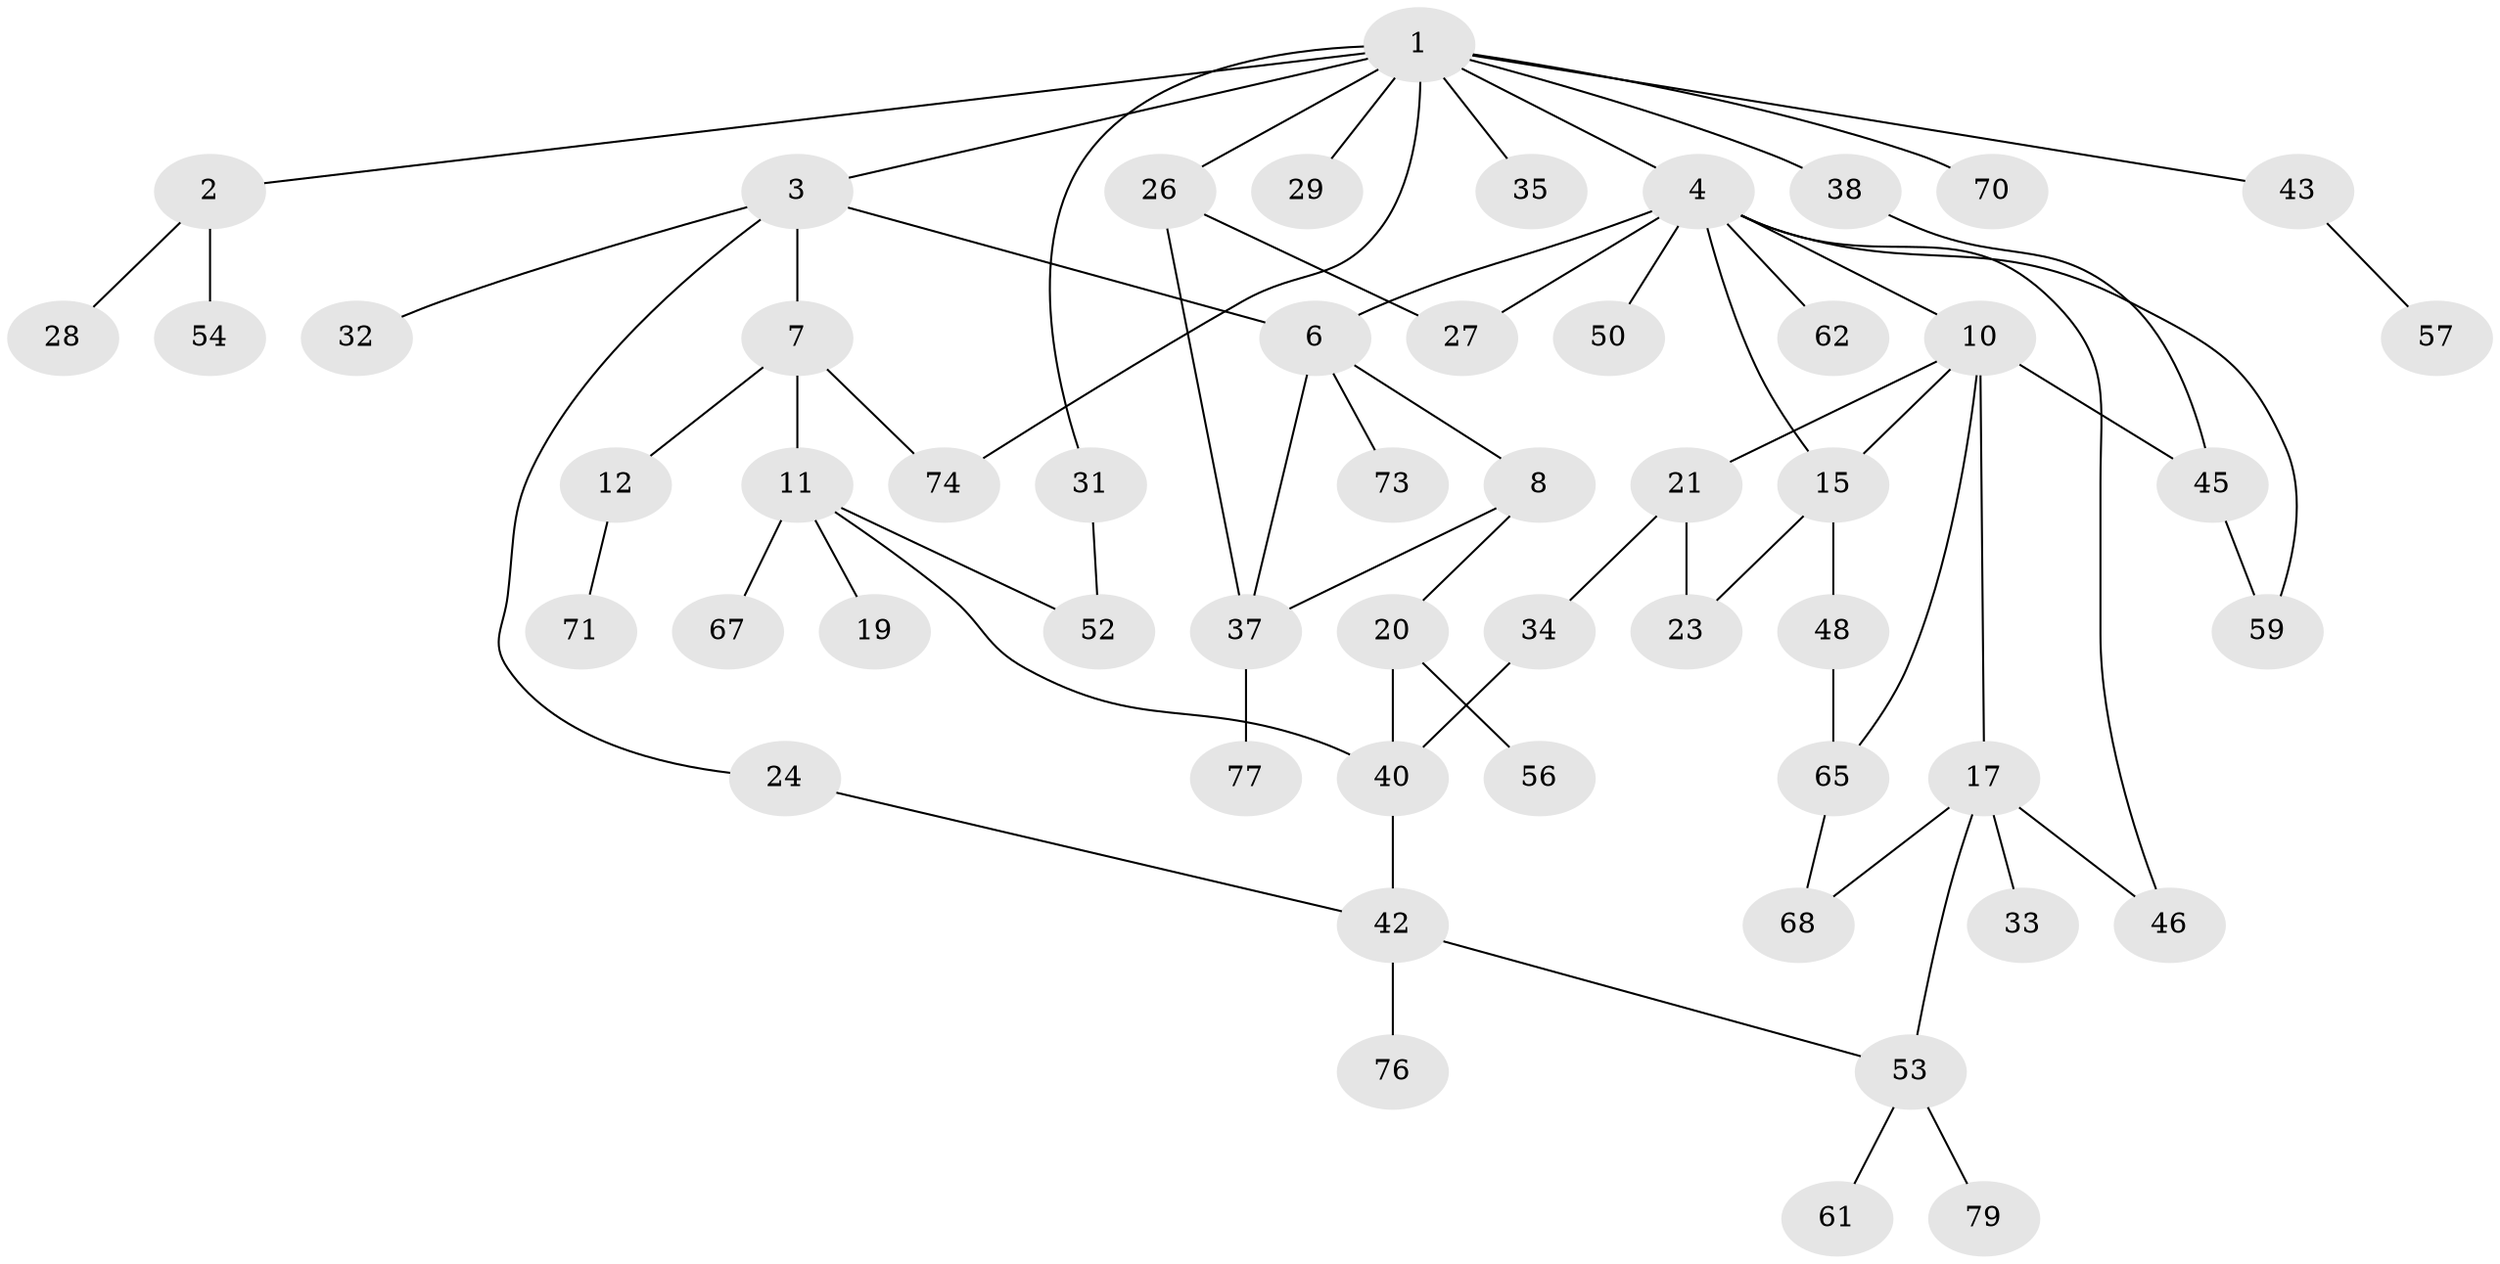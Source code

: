 // Generated by graph-tools (version 1.1) at 2025/23/03/03/25 07:23:30]
// undirected, 53 vertices, 69 edges
graph export_dot {
graph [start="1"]
  node [color=gray90,style=filled];
  1 [super="+13"];
  2 [super="+51"];
  3 [super="+5"];
  4 [super="+22"];
  6 [super="+9"];
  7 [super="+14"];
  8;
  10 [super="+16"];
  11 [super="+36"];
  12 [super="+18"];
  15 [super="+69"];
  17 [super="+30"];
  19;
  20 [super="+41"];
  21 [super="+25"];
  23;
  24 [super="+75"];
  26 [super="+49"];
  27;
  28;
  29;
  31 [super="+58"];
  32;
  33 [super="+39"];
  34;
  35;
  37 [super="+64"];
  38 [super="+44"];
  40 [super="+47"];
  42;
  43;
  45 [super="+63"];
  46 [super="+60"];
  48;
  50;
  52;
  53 [super="+55"];
  54 [super="+78"];
  56;
  57;
  59;
  61;
  62;
  65 [super="+66"];
  67;
  68 [super="+72"];
  70;
  71;
  73;
  74;
  76;
  77;
  79;
  1 -- 2;
  1 -- 3;
  1 -- 4;
  1 -- 74;
  1 -- 35;
  1 -- 38;
  1 -- 70;
  1 -- 43;
  1 -- 26;
  1 -- 29;
  1 -- 31;
  2 -- 28;
  2 -- 54;
  3 -- 6;
  3 -- 24;
  3 -- 32;
  3 -- 7;
  4 -- 10;
  4 -- 59;
  4 -- 50;
  4 -- 27;
  4 -- 62;
  4 -- 46;
  4 -- 15;
  4 -- 6;
  6 -- 8;
  6 -- 73;
  6 -- 37;
  7 -- 11;
  7 -- 12;
  7 -- 74;
  8 -- 20;
  8 -- 37;
  10 -- 15;
  10 -- 17;
  10 -- 21;
  10 -- 65;
  10 -- 45;
  11 -- 19;
  11 -- 52;
  11 -- 67;
  11 -- 40;
  12 -- 71;
  15 -- 23;
  15 -- 48;
  17 -- 33;
  17 -- 46;
  17 -- 53 [weight=2];
  17 -- 68;
  20 -- 56;
  20 -- 40;
  21 -- 34;
  21 -- 23;
  24 -- 42;
  26 -- 27;
  26 -- 37;
  31 -- 52;
  34 -- 40;
  37 -- 77;
  38 -- 45;
  40 -- 42;
  42 -- 76;
  42 -- 53;
  43 -- 57;
  45 -- 59;
  48 -- 65;
  53 -- 79;
  53 -- 61;
  65 -- 68;
}
